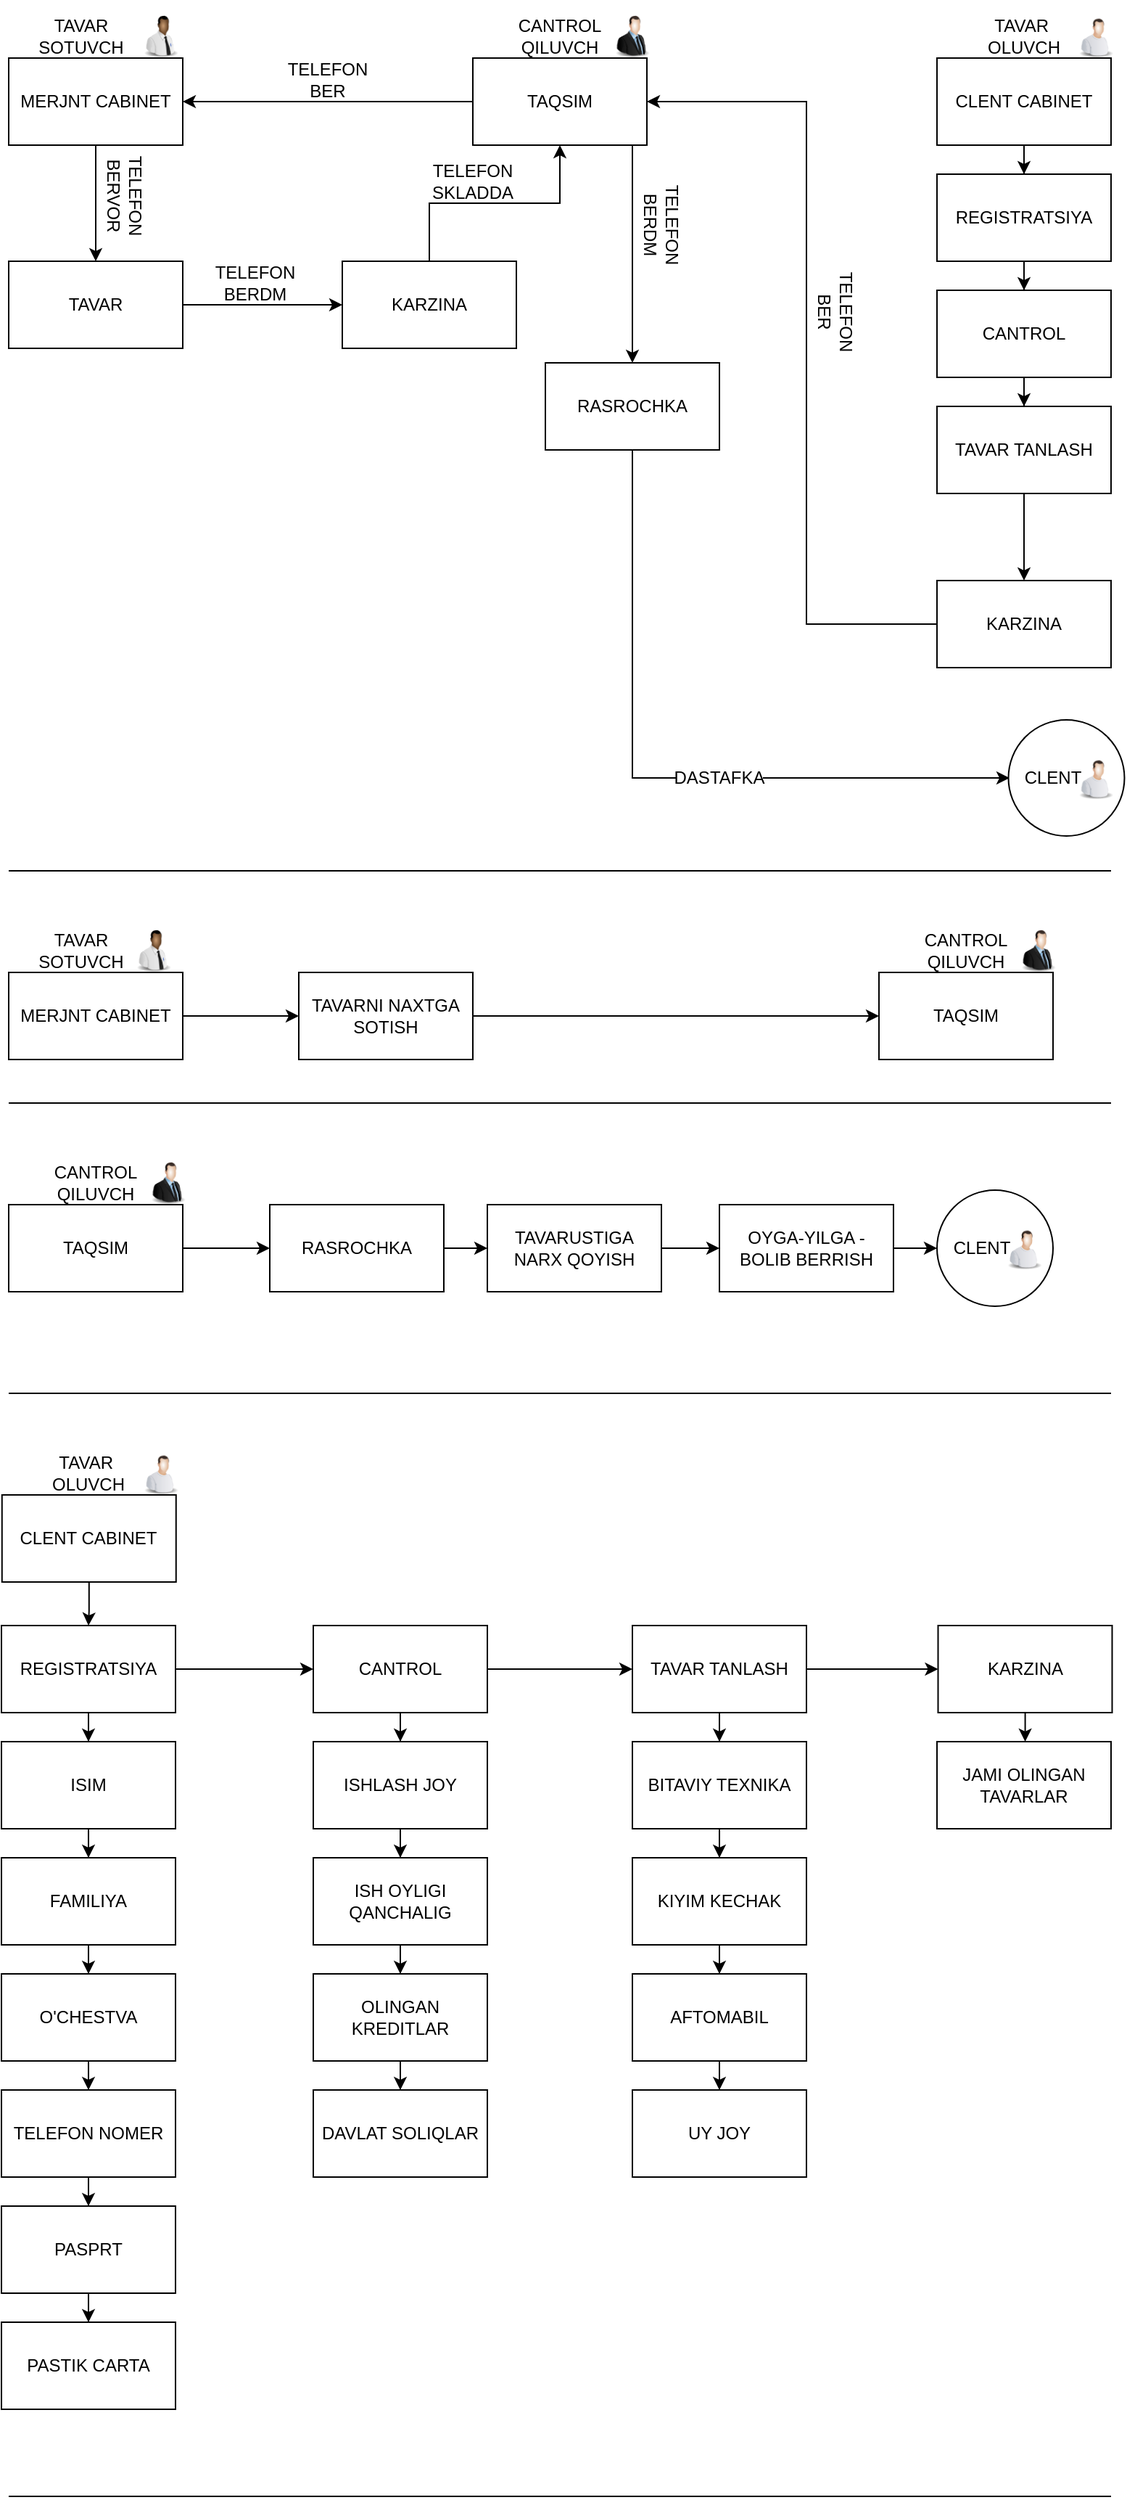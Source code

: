 <mxfile version="16.6.4" type="github">
  <diagram id="nv4LuyD0DYh1rWrDZi3e" name="Page-1">
    <mxGraphModel dx="1038" dy="539" grid="1" gridSize="10" guides="1" tooltips="1" connect="1" arrows="1" fold="1" page="1" pageScale="1" pageWidth="827" pageHeight="1169" math="0" shadow="0">
      <root>
        <mxCell id="0" />
        <mxCell id="1" parent="0" />
        <mxCell id="K5hyXtgFJHPS_Cu2W4zV-10" style="edgeStyle=orthogonalEdgeStyle;rounded=0;orthogonalLoop=1;jettySize=auto;html=1;entryX=0.5;entryY=0;entryDx=0;entryDy=0;" edge="1" parent="1" source="K5hyXtgFJHPS_Cu2W4zV-1" target="K5hyXtgFJHPS_Cu2W4zV-8">
          <mxGeometry relative="1" as="geometry" />
        </mxCell>
        <mxCell id="K5hyXtgFJHPS_Cu2W4zV-1" value="MERJNT CABINET" style="rounded=0;whiteSpace=wrap;html=1;" vertex="1" parent="1">
          <mxGeometry x="40" y="40" width="120" height="60" as="geometry" />
        </mxCell>
        <mxCell id="K5hyXtgFJHPS_Cu2W4zV-22" style="edgeStyle=orthogonalEdgeStyle;rounded=0;orthogonalLoop=1;jettySize=auto;html=1;entryX=0.5;entryY=0;entryDx=0;entryDy=0;" edge="1" parent="1" source="K5hyXtgFJHPS_Cu2W4zV-2" target="K5hyXtgFJHPS_Cu2W4zV-14">
          <mxGeometry relative="1" as="geometry" />
        </mxCell>
        <mxCell id="K5hyXtgFJHPS_Cu2W4zV-2" value="CLENT CABINET" style="rounded=0;whiteSpace=wrap;html=1;" vertex="1" parent="1">
          <mxGeometry x="680" y="40" width="120" height="60" as="geometry" />
        </mxCell>
        <mxCell id="K5hyXtgFJHPS_Cu2W4zV-29" style="edgeStyle=orthogonalEdgeStyle;rounded=0;orthogonalLoop=1;jettySize=auto;html=1;entryX=0.5;entryY=0;entryDx=0;entryDy=0;" edge="1" parent="1" source="K5hyXtgFJHPS_Cu2W4zV-3" target="K5hyXtgFJHPS_Cu2W4zV-28">
          <mxGeometry relative="1" as="geometry">
            <Array as="points">
              <mxPoint x="470" y="130" />
              <mxPoint x="470" y="130" />
            </Array>
          </mxGeometry>
        </mxCell>
        <mxCell id="K5hyXtgFJHPS_Cu2W4zV-31" style="edgeStyle=orthogonalEdgeStyle;rounded=0;orthogonalLoop=1;jettySize=auto;html=1;entryX=1;entryY=0.5;entryDx=0;entryDy=0;" edge="1" parent="1" source="K5hyXtgFJHPS_Cu2W4zV-3" target="K5hyXtgFJHPS_Cu2W4zV-1">
          <mxGeometry relative="1" as="geometry" />
        </mxCell>
        <mxCell id="K5hyXtgFJHPS_Cu2W4zV-3" value="TAQSIM" style="rounded=0;whiteSpace=wrap;html=1;" vertex="1" parent="1">
          <mxGeometry x="360" y="40" width="120" height="60" as="geometry" />
        </mxCell>
        <mxCell id="K5hyXtgFJHPS_Cu2W4zV-4" value="TAVAR SOTUVCH" style="text;html=1;strokeColor=none;fillColor=none;align=center;verticalAlign=middle;whiteSpace=wrap;rounded=0;" vertex="1" parent="1">
          <mxGeometry x="60" y="10" width="60" height="30" as="geometry" />
        </mxCell>
        <mxCell id="K5hyXtgFJHPS_Cu2W4zV-6" value="TAVAR&amp;nbsp; OLUVCH" style="text;html=1;strokeColor=none;fillColor=none;align=center;verticalAlign=middle;whiteSpace=wrap;rounded=0;" vertex="1" parent="1">
          <mxGeometry x="710" y="10" width="60" height="30" as="geometry" />
        </mxCell>
        <mxCell id="K5hyXtgFJHPS_Cu2W4zV-7" value="CANTROL QILUVCH" style="text;html=1;strokeColor=none;fillColor=none;align=center;verticalAlign=middle;whiteSpace=wrap;rounded=0;" vertex="1" parent="1">
          <mxGeometry x="390" y="10" width="60" height="30" as="geometry" />
        </mxCell>
        <mxCell id="K5hyXtgFJHPS_Cu2W4zV-12" style="edgeStyle=orthogonalEdgeStyle;rounded=0;orthogonalLoop=1;jettySize=auto;html=1;entryX=0;entryY=0.5;entryDx=0;entryDy=0;" edge="1" parent="1" source="K5hyXtgFJHPS_Cu2W4zV-8" target="K5hyXtgFJHPS_Cu2W4zV-11">
          <mxGeometry relative="1" as="geometry" />
        </mxCell>
        <mxCell id="K5hyXtgFJHPS_Cu2W4zV-8" value="TAVAR" style="rounded=0;whiteSpace=wrap;html=1;" vertex="1" parent="1">
          <mxGeometry x="40" y="180" width="120" height="60" as="geometry" />
        </mxCell>
        <mxCell id="K5hyXtgFJHPS_Cu2W4zV-13" style="edgeStyle=orthogonalEdgeStyle;rounded=0;orthogonalLoop=1;jettySize=auto;html=1;entryX=0.5;entryY=1;entryDx=0;entryDy=0;" edge="1" parent="1" source="K5hyXtgFJHPS_Cu2W4zV-11" target="K5hyXtgFJHPS_Cu2W4zV-3">
          <mxGeometry relative="1" as="geometry" />
        </mxCell>
        <mxCell id="K5hyXtgFJHPS_Cu2W4zV-11" value="KARZINA" style="rounded=0;whiteSpace=wrap;html=1;" vertex="1" parent="1">
          <mxGeometry x="270" y="180" width="120" height="60" as="geometry" />
        </mxCell>
        <mxCell id="K5hyXtgFJHPS_Cu2W4zV-17" value="" style="edgeStyle=orthogonalEdgeStyle;rounded=0;orthogonalLoop=1;jettySize=auto;html=1;" edge="1" parent="1" source="K5hyXtgFJHPS_Cu2W4zV-14" target="K5hyXtgFJHPS_Cu2W4zV-15">
          <mxGeometry relative="1" as="geometry" />
        </mxCell>
        <mxCell id="K5hyXtgFJHPS_Cu2W4zV-14" value="REGISTRATSIYA" style="rounded=0;whiteSpace=wrap;html=1;" vertex="1" parent="1">
          <mxGeometry x="680" y="120" width="120" height="60" as="geometry" />
        </mxCell>
        <mxCell id="K5hyXtgFJHPS_Cu2W4zV-19" value="" style="edgeStyle=orthogonalEdgeStyle;rounded=0;orthogonalLoop=1;jettySize=auto;html=1;" edge="1" parent="1" source="K5hyXtgFJHPS_Cu2W4zV-15" target="K5hyXtgFJHPS_Cu2W4zV-18">
          <mxGeometry relative="1" as="geometry" />
        </mxCell>
        <mxCell id="K5hyXtgFJHPS_Cu2W4zV-15" value="CANTROL" style="rounded=0;whiteSpace=wrap;html=1;" vertex="1" parent="1">
          <mxGeometry x="680" y="200" width="120" height="60" as="geometry" />
        </mxCell>
        <mxCell id="K5hyXtgFJHPS_Cu2W4zV-27" style="edgeStyle=orthogonalEdgeStyle;rounded=0;orthogonalLoop=1;jettySize=auto;html=1;entryX=0.5;entryY=0;entryDx=0;entryDy=0;" edge="1" parent="1" source="K5hyXtgFJHPS_Cu2W4zV-18" target="K5hyXtgFJHPS_Cu2W4zV-25">
          <mxGeometry relative="1" as="geometry" />
        </mxCell>
        <mxCell id="K5hyXtgFJHPS_Cu2W4zV-18" value="TAVAR TANLASH" style="rounded=0;whiteSpace=wrap;html=1;" vertex="1" parent="1">
          <mxGeometry x="680" y="280" width="120" height="60" as="geometry" />
        </mxCell>
        <mxCell id="K5hyXtgFJHPS_Cu2W4zV-30" style="edgeStyle=orthogonalEdgeStyle;rounded=0;orthogonalLoop=1;jettySize=auto;html=1;" edge="1" parent="1" source="K5hyXtgFJHPS_Cu2W4zV-25">
          <mxGeometry relative="1" as="geometry">
            <mxPoint x="480" y="70" as="targetPoint" />
            <Array as="points">
              <mxPoint x="590" y="430" />
              <mxPoint x="590" y="70" />
            </Array>
          </mxGeometry>
        </mxCell>
        <mxCell id="K5hyXtgFJHPS_Cu2W4zV-25" value="KARZINA" style="rounded=0;whiteSpace=wrap;html=1;" vertex="1" parent="1">
          <mxGeometry x="680" y="400" width="120" height="60" as="geometry" />
        </mxCell>
        <mxCell id="K5hyXtgFJHPS_Cu2W4zV-44" style="edgeStyle=orthogonalEdgeStyle;rounded=0;orthogonalLoop=1;jettySize=auto;html=1;entryX=0;entryY=0.5;entryDx=0;entryDy=0;startArrow=none;exitX=1;exitY=0.5;exitDx=0;exitDy=0;" edge="1" parent="1" source="K5hyXtgFJHPS_Cu2W4zV-45" target="K5hyXtgFJHPS_Cu2W4zV-42">
          <mxGeometry relative="1" as="geometry">
            <Array as="points">
              <mxPoint x="730" y="536" />
            </Array>
          </mxGeometry>
        </mxCell>
        <mxCell id="K5hyXtgFJHPS_Cu2W4zV-28" value="RASROCHKA" style="rounded=0;whiteSpace=wrap;html=1;" vertex="1" parent="1">
          <mxGeometry x="410" y="250" width="120" height="60" as="geometry" />
        </mxCell>
        <mxCell id="K5hyXtgFJHPS_Cu2W4zV-32" value="TELEFON BER" style="text;html=1;strokeColor=none;fillColor=none;align=center;verticalAlign=middle;whiteSpace=wrap;rounded=0;rotation=90;" vertex="1" parent="1">
          <mxGeometry x="580" y="200" width="60" height="30" as="geometry" />
        </mxCell>
        <mxCell id="K5hyXtgFJHPS_Cu2W4zV-33" value="TELEFON BER" style="text;html=1;strokeColor=none;fillColor=none;align=center;verticalAlign=middle;whiteSpace=wrap;rounded=0;" vertex="1" parent="1">
          <mxGeometry x="230" y="40" width="60" height="30" as="geometry" />
        </mxCell>
        <mxCell id="K5hyXtgFJHPS_Cu2W4zV-35" value="TELEFON BERVOR" style="text;html=1;strokeColor=none;fillColor=none;align=center;verticalAlign=middle;whiteSpace=wrap;rounded=0;rotation=90;" vertex="1" parent="1">
          <mxGeometry x="90" y="120" width="60" height="30" as="geometry" />
        </mxCell>
        <mxCell id="K5hyXtgFJHPS_Cu2W4zV-36" value="TELEFON BERDM" style="text;html=1;strokeColor=none;fillColor=none;align=center;verticalAlign=middle;whiteSpace=wrap;rounded=0;" vertex="1" parent="1">
          <mxGeometry x="180" y="180" width="60" height="30" as="geometry" />
        </mxCell>
        <mxCell id="K5hyXtgFJHPS_Cu2W4zV-37" value="TELEFON SKLADDA" style="text;html=1;strokeColor=none;fillColor=none;align=center;verticalAlign=middle;whiteSpace=wrap;rounded=0;" vertex="1" parent="1">
          <mxGeometry x="330" y="110" width="60" height="30" as="geometry" />
        </mxCell>
        <mxCell id="K5hyXtgFJHPS_Cu2W4zV-38" value="TELEFON BERDM" style="text;html=1;strokeColor=none;fillColor=none;align=center;verticalAlign=middle;whiteSpace=wrap;rounded=0;rotation=90;" vertex="1" parent="1">
          <mxGeometry x="460" y="140" width="60" height="30" as="geometry" />
        </mxCell>
        <mxCell id="K5hyXtgFJHPS_Cu2W4zV-40" value="" style="ellipse;whiteSpace=wrap;html=1;aspect=fixed;" vertex="1" parent="1">
          <mxGeometry x="729.25" y="496" width="80" height="80" as="geometry" />
        </mxCell>
        <mxCell id="K5hyXtgFJHPS_Cu2W4zV-42" value="CLENT" style="text;html=1;strokeColor=none;fillColor=none;align=center;verticalAlign=middle;whiteSpace=wrap;rounded=0;" vertex="1" parent="1">
          <mxGeometry x="730" y="521" width="60" height="30" as="geometry" />
        </mxCell>
        <mxCell id="K5hyXtgFJHPS_Cu2W4zV-45" value="DASTAFKA" style="text;html=1;strokeColor=none;fillColor=none;align=center;verticalAlign=middle;whiteSpace=wrap;rounded=0;" vertex="1" parent="1">
          <mxGeometry x="500" y="521" width="60" height="30" as="geometry" />
        </mxCell>
        <mxCell id="K5hyXtgFJHPS_Cu2W4zV-46" value="" style="edgeStyle=orthogonalEdgeStyle;rounded=0;orthogonalLoop=1;jettySize=auto;html=1;entryX=0;entryY=0.5;entryDx=0;entryDy=0;endArrow=none;" edge="1" parent="1" source="K5hyXtgFJHPS_Cu2W4zV-28" target="K5hyXtgFJHPS_Cu2W4zV-45">
          <mxGeometry relative="1" as="geometry">
            <mxPoint x="470" y="310" as="sourcePoint" />
            <mxPoint x="730" y="545" as="targetPoint" />
            <Array as="points" />
          </mxGeometry>
        </mxCell>
        <mxCell id="K5hyXtgFJHPS_Cu2W4zV-47" value="" style="image;html=1;image=img/lib/clip_art/people/Suit_Man_128x128.png" vertex="1" parent="1">
          <mxGeometry x="450" y="10" width="40" height="30" as="geometry" />
        </mxCell>
        <mxCell id="K5hyXtgFJHPS_Cu2W4zV-50" value="" style="image;html=1;image=img/lib/clip_art/people/Worker_Man_128x128.png" vertex="1" parent="1">
          <mxGeometry x="770" y="10" width="39.25" height="30" as="geometry" />
        </mxCell>
        <mxCell id="K5hyXtgFJHPS_Cu2W4zV-51" value="" style="image;html=1;image=img/lib/clip_art/people/Worker_Man_128x128.png" vertex="1" parent="1">
          <mxGeometry x="770" y="521" width="39.25" height="30" as="geometry" />
        </mxCell>
        <mxCell id="K5hyXtgFJHPS_Cu2W4zV-53" value="" style="endArrow=none;html=1;rounded=0;" edge="1" parent="1">
          <mxGeometry width="50" height="50" relative="1" as="geometry">
            <mxPoint x="40" y="600" as="sourcePoint" />
            <mxPoint x="800" y="600" as="targetPoint" />
          </mxGeometry>
        </mxCell>
        <mxCell id="K5hyXtgFJHPS_Cu2W4zV-70" value="" style="endArrow=none;html=1;rounded=0;" edge="1" parent="1">
          <mxGeometry width="50" height="50" relative="1" as="geometry">
            <mxPoint x="40" y="760" as="sourcePoint" />
            <mxPoint x="800" y="760" as="targetPoint" />
          </mxGeometry>
        </mxCell>
        <mxCell id="K5hyXtgFJHPS_Cu2W4zV-75" value="" style="edgeStyle=orthogonalEdgeStyle;rounded=0;orthogonalLoop=1;jettySize=auto;html=1;" edge="1" parent="1" source="K5hyXtgFJHPS_Cu2W4zV-71" target="K5hyXtgFJHPS_Cu2W4zV-74">
          <mxGeometry relative="1" as="geometry" />
        </mxCell>
        <mxCell id="K5hyXtgFJHPS_Cu2W4zV-71" value="MERJNT CABINET" style="rounded=0;whiteSpace=wrap;html=1;" vertex="1" parent="1">
          <mxGeometry x="40" y="670" width="120" height="60" as="geometry" />
        </mxCell>
        <mxCell id="K5hyXtgFJHPS_Cu2W4zV-72" value="TAVAR SOTUVCH" style="text;html=1;strokeColor=none;fillColor=none;align=center;verticalAlign=middle;whiteSpace=wrap;rounded=0;" vertex="1" parent="1">
          <mxGeometry x="60" y="640" width="60" height="30" as="geometry" />
        </mxCell>
        <mxCell id="K5hyXtgFJHPS_Cu2W4zV-79" style="edgeStyle=orthogonalEdgeStyle;rounded=0;orthogonalLoop=1;jettySize=auto;html=1;entryX=0;entryY=0.5;entryDx=0;entryDy=0;" edge="1" parent="1" source="K5hyXtgFJHPS_Cu2W4zV-74" target="K5hyXtgFJHPS_Cu2W4zV-76">
          <mxGeometry relative="1" as="geometry" />
        </mxCell>
        <mxCell id="K5hyXtgFJHPS_Cu2W4zV-74" value="TAVARNI NAXTGA SOTISH" style="rounded=0;whiteSpace=wrap;html=1;" vertex="1" parent="1">
          <mxGeometry x="240" y="670" width="120" height="60" as="geometry" />
        </mxCell>
        <mxCell id="K5hyXtgFJHPS_Cu2W4zV-76" value="TAQSIM" style="rounded=0;whiteSpace=wrap;html=1;" vertex="1" parent="1">
          <mxGeometry x="640" y="670" width="120" height="60" as="geometry" />
        </mxCell>
        <mxCell id="K5hyXtgFJHPS_Cu2W4zV-77" value="CANTROL QILUVCH" style="text;html=1;strokeColor=none;fillColor=none;align=center;verticalAlign=middle;whiteSpace=wrap;rounded=0;" vertex="1" parent="1">
          <mxGeometry x="670" y="640" width="60" height="30" as="geometry" />
        </mxCell>
        <mxCell id="K5hyXtgFJHPS_Cu2W4zV-78" value="" style="image;html=1;image=img/lib/clip_art/people/Suit_Man_128x128.png" vertex="1" parent="1">
          <mxGeometry x="730" y="640" width="40" height="30" as="geometry" />
        </mxCell>
        <mxCell id="K5hyXtgFJHPS_Cu2W4zV-80" value="" style="image;html=1;image=img/lib/clip_art/people/Tech_Man_Black_128x128.png" vertex="1" parent="1">
          <mxGeometry x="125" y="630" width="30" height="50" as="geometry" />
        </mxCell>
        <mxCell id="K5hyXtgFJHPS_Cu2W4zV-81" value="" style="image;html=1;image=img/lib/clip_art/people/Tech_Man_Black_128x128.png" vertex="1" parent="1">
          <mxGeometry x="130" width="30" height="50" as="geometry" />
        </mxCell>
        <mxCell id="K5hyXtgFJHPS_Cu2W4zV-82" value="" style="endArrow=none;html=1;rounded=0;" edge="1" parent="1">
          <mxGeometry width="50" height="50" relative="1" as="geometry">
            <mxPoint x="40" y="960" as="sourcePoint" />
            <mxPoint x="800" y="960" as="targetPoint" />
          </mxGeometry>
        </mxCell>
        <mxCell id="K5hyXtgFJHPS_Cu2W4zV-87" value="" style="edgeStyle=orthogonalEdgeStyle;rounded=0;orthogonalLoop=1;jettySize=auto;html=1;" edge="1" parent="1" source="K5hyXtgFJHPS_Cu2W4zV-83" target="K5hyXtgFJHPS_Cu2W4zV-86">
          <mxGeometry relative="1" as="geometry" />
        </mxCell>
        <mxCell id="K5hyXtgFJHPS_Cu2W4zV-83" value="CLENT CABINET" style="rounded=0;whiteSpace=wrap;html=1;" vertex="1" parent="1">
          <mxGeometry x="35.38" y="1030" width="120" height="60" as="geometry" />
        </mxCell>
        <mxCell id="K5hyXtgFJHPS_Cu2W4zV-84" value="TAVAR&amp;nbsp; OLUVCH" style="text;html=1;strokeColor=none;fillColor=none;align=center;verticalAlign=middle;whiteSpace=wrap;rounded=0;" vertex="1" parent="1">
          <mxGeometry x="65.38" y="1000" width="60" height="30" as="geometry" />
        </mxCell>
        <mxCell id="K5hyXtgFJHPS_Cu2W4zV-85" value="" style="image;html=1;image=img/lib/clip_art/people/Worker_Man_128x128.png" vertex="1" parent="1">
          <mxGeometry x="125.38" y="1000" width="39.25" height="30" as="geometry" />
        </mxCell>
        <mxCell id="K5hyXtgFJHPS_Cu2W4zV-94" value="" style="edgeStyle=orthogonalEdgeStyle;rounded=0;orthogonalLoop=1;jettySize=auto;html=1;" edge="1" parent="1" source="K5hyXtgFJHPS_Cu2W4zV-86" target="K5hyXtgFJHPS_Cu2W4zV-93">
          <mxGeometry relative="1" as="geometry" />
        </mxCell>
        <mxCell id="K5hyXtgFJHPS_Cu2W4zV-101" value="" style="edgeStyle=orthogonalEdgeStyle;rounded=0;orthogonalLoop=1;jettySize=auto;html=1;" edge="1" parent="1" source="K5hyXtgFJHPS_Cu2W4zV-86" target="K5hyXtgFJHPS_Cu2W4zV-100">
          <mxGeometry relative="1" as="geometry" />
        </mxCell>
        <mxCell id="K5hyXtgFJHPS_Cu2W4zV-86" value="REGISTRATSIYA" style="whiteSpace=wrap;html=1;rounded=0;" vertex="1" parent="1">
          <mxGeometry x="35" y="1120" width="120" height="60" as="geometry" />
        </mxCell>
        <mxCell id="K5hyXtgFJHPS_Cu2W4zV-97" style="edgeStyle=orthogonalEdgeStyle;rounded=0;orthogonalLoop=1;jettySize=auto;html=1;entryX=0;entryY=0.5;entryDx=0;entryDy=0;" edge="1" parent="1" source="K5hyXtgFJHPS_Cu2W4zV-93" target="K5hyXtgFJHPS_Cu2W4zV-95">
          <mxGeometry relative="1" as="geometry" />
        </mxCell>
        <mxCell id="K5hyXtgFJHPS_Cu2W4zV-115" value="" style="edgeStyle=orthogonalEdgeStyle;rounded=0;orthogonalLoop=1;jettySize=auto;html=1;" edge="1" parent="1" source="K5hyXtgFJHPS_Cu2W4zV-93" target="K5hyXtgFJHPS_Cu2W4zV-114">
          <mxGeometry relative="1" as="geometry" />
        </mxCell>
        <mxCell id="K5hyXtgFJHPS_Cu2W4zV-93" value="CANTROL" style="whiteSpace=wrap;html=1;rounded=0;" vertex="1" parent="1">
          <mxGeometry x="250" y="1120" width="120" height="60" as="geometry" />
        </mxCell>
        <mxCell id="K5hyXtgFJHPS_Cu2W4zV-98" style="edgeStyle=orthogonalEdgeStyle;rounded=0;orthogonalLoop=1;jettySize=auto;html=1;entryX=0;entryY=0.5;entryDx=0;entryDy=0;" edge="1" parent="1" source="K5hyXtgFJHPS_Cu2W4zV-95" target="K5hyXtgFJHPS_Cu2W4zV-96">
          <mxGeometry relative="1" as="geometry" />
        </mxCell>
        <mxCell id="K5hyXtgFJHPS_Cu2W4zV-123" value="" style="edgeStyle=orthogonalEdgeStyle;rounded=0;orthogonalLoop=1;jettySize=auto;html=1;" edge="1" parent="1" source="K5hyXtgFJHPS_Cu2W4zV-95" target="K5hyXtgFJHPS_Cu2W4zV-122">
          <mxGeometry relative="1" as="geometry" />
        </mxCell>
        <mxCell id="K5hyXtgFJHPS_Cu2W4zV-95" value="TAVAR TANLASH" style="rounded=0;whiteSpace=wrap;html=1;" vertex="1" parent="1">
          <mxGeometry x="470" y="1120" width="120" height="60" as="geometry" />
        </mxCell>
        <mxCell id="K5hyXtgFJHPS_Cu2W4zV-131" value="" style="edgeStyle=orthogonalEdgeStyle;rounded=0;orthogonalLoop=1;jettySize=auto;html=1;" edge="1" parent="1" source="K5hyXtgFJHPS_Cu2W4zV-96" target="K5hyXtgFJHPS_Cu2W4zV-130">
          <mxGeometry relative="1" as="geometry" />
        </mxCell>
        <mxCell id="K5hyXtgFJHPS_Cu2W4zV-96" value="KARZINA" style="rounded=0;whiteSpace=wrap;html=1;" vertex="1" parent="1">
          <mxGeometry x="680.75" y="1120" width="120" height="60" as="geometry" />
        </mxCell>
        <mxCell id="K5hyXtgFJHPS_Cu2W4zV-103" value="" style="edgeStyle=orthogonalEdgeStyle;rounded=0;orthogonalLoop=1;jettySize=auto;html=1;" edge="1" parent="1" source="K5hyXtgFJHPS_Cu2W4zV-100" target="K5hyXtgFJHPS_Cu2W4zV-102">
          <mxGeometry relative="1" as="geometry" />
        </mxCell>
        <mxCell id="K5hyXtgFJHPS_Cu2W4zV-100" value="ISIM" style="whiteSpace=wrap;html=1;rounded=0;" vertex="1" parent="1">
          <mxGeometry x="35" y="1200" width="120" height="60" as="geometry" />
        </mxCell>
        <mxCell id="K5hyXtgFJHPS_Cu2W4zV-105" value="" style="edgeStyle=orthogonalEdgeStyle;rounded=0;orthogonalLoop=1;jettySize=auto;html=1;" edge="1" parent="1" source="K5hyXtgFJHPS_Cu2W4zV-102" target="K5hyXtgFJHPS_Cu2W4zV-104">
          <mxGeometry relative="1" as="geometry" />
        </mxCell>
        <mxCell id="K5hyXtgFJHPS_Cu2W4zV-102" value="FAMILIYA" style="whiteSpace=wrap;html=1;rounded=0;" vertex="1" parent="1">
          <mxGeometry x="35.0" y="1280" width="120" height="60" as="geometry" />
        </mxCell>
        <mxCell id="K5hyXtgFJHPS_Cu2W4zV-111" value="" style="edgeStyle=orthogonalEdgeStyle;rounded=0;orthogonalLoop=1;jettySize=auto;html=1;" edge="1" parent="1" source="K5hyXtgFJHPS_Cu2W4zV-104" target="K5hyXtgFJHPS_Cu2W4zV-110">
          <mxGeometry relative="1" as="geometry" />
        </mxCell>
        <mxCell id="K5hyXtgFJHPS_Cu2W4zV-104" value="O&#39;CHESTVA" style="whiteSpace=wrap;html=1;rounded=0;" vertex="1" parent="1">
          <mxGeometry x="35" y="1360" width="120" height="60" as="geometry" />
        </mxCell>
        <mxCell id="K5hyXtgFJHPS_Cu2W4zV-109" value="" style="edgeStyle=orthogonalEdgeStyle;rounded=0;orthogonalLoop=1;jettySize=auto;html=1;" edge="1" parent="1" source="K5hyXtgFJHPS_Cu2W4zV-106" target="K5hyXtgFJHPS_Cu2W4zV-108">
          <mxGeometry relative="1" as="geometry" />
        </mxCell>
        <mxCell id="K5hyXtgFJHPS_Cu2W4zV-106" value="PASPRT" style="whiteSpace=wrap;html=1;rounded=0;" vertex="1" parent="1">
          <mxGeometry x="35" y="1520" width="120" height="60" as="geometry" />
        </mxCell>
        <mxCell id="K5hyXtgFJHPS_Cu2W4zV-108" value="PASTIK CARTA" style="whiteSpace=wrap;html=1;rounded=0;" vertex="1" parent="1">
          <mxGeometry x="35" y="1600" width="120" height="60" as="geometry" />
        </mxCell>
        <mxCell id="K5hyXtgFJHPS_Cu2W4zV-113" style="edgeStyle=orthogonalEdgeStyle;rounded=0;orthogonalLoop=1;jettySize=auto;html=1;entryX=0.5;entryY=0;entryDx=0;entryDy=0;" edge="1" parent="1" source="K5hyXtgFJHPS_Cu2W4zV-110" target="K5hyXtgFJHPS_Cu2W4zV-106">
          <mxGeometry relative="1" as="geometry" />
        </mxCell>
        <mxCell id="K5hyXtgFJHPS_Cu2W4zV-110" value="TELEFON NOMER" style="whiteSpace=wrap;html=1;rounded=0;" vertex="1" parent="1">
          <mxGeometry x="35" y="1440" width="120" height="60" as="geometry" />
        </mxCell>
        <mxCell id="K5hyXtgFJHPS_Cu2W4zV-117" value="" style="edgeStyle=orthogonalEdgeStyle;rounded=0;orthogonalLoop=1;jettySize=auto;html=1;" edge="1" parent="1" source="K5hyXtgFJHPS_Cu2W4zV-114" target="K5hyXtgFJHPS_Cu2W4zV-116">
          <mxGeometry relative="1" as="geometry" />
        </mxCell>
        <mxCell id="K5hyXtgFJHPS_Cu2W4zV-114" value="ISHLASH JOY" style="whiteSpace=wrap;html=1;rounded=0;" vertex="1" parent="1">
          <mxGeometry x="250" y="1200" width="120" height="60" as="geometry" />
        </mxCell>
        <mxCell id="K5hyXtgFJHPS_Cu2W4zV-119" value="" style="edgeStyle=orthogonalEdgeStyle;rounded=0;orthogonalLoop=1;jettySize=auto;html=1;" edge="1" parent="1" source="K5hyXtgFJHPS_Cu2W4zV-116" target="K5hyXtgFJHPS_Cu2W4zV-118">
          <mxGeometry relative="1" as="geometry" />
        </mxCell>
        <mxCell id="K5hyXtgFJHPS_Cu2W4zV-116" value="ISH OYLIGI QANCHALIG" style="whiteSpace=wrap;html=1;rounded=0;" vertex="1" parent="1">
          <mxGeometry x="250" y="1280" width="120" height="60" as="geometry" />
        </mxCell>
        <mxCell id="K5hyXtgFJHPS_Cu2W4zV-121" value="" style="edgeStyle=orthogonalEdgeStyle;rounded=0;orthogonalLoop=1;jettySize=auto;html=1;" edge="1" parent="1" source="K5hyXtgFJHPS_Cu2W4zV-118" target="K5hyXtgFJHPS_Cu2W4zV-120">
          <mxGeometry relative="1" as="geometry" />
        </mxCell>
        <mxCell id="K5hyXtgFJHPS_Cu2W4zV-118" value="OLINGAN KREDITLAR" style="whiteSpace=wrap;html=1;rounded=0;" vertex="1" parent="1">
          <mxGeometry x="250" y="1360" width="120" height="60" as="geometry" />
        </mxCell>
        <mxCell id="K5hyXtgFJHPS_Cu2W4zV-120" value="DAVLAT SOLIQLAR" style="whiteSpace=wrap;html=1;rounded=0;" vertex="1" parent="1">
          <mxGeometry x="250" y="1440" width="120" height="60" as="geometry" />
        </mxCell>
        <mxCell id="K5hyXtgFJHPS_Cu2W4zV-125" value="" style="edgeStyle=orthogonalEdgeStyle;rounded=0;orthogonalLoop=1;jettySize=auto;html=1;" edge="1" parent="1" source="K5hyXtgFJHPS_Cu2W4zV-122" target="K5hyXtgFJHPS_Cu2W4zV-124">
          <mxGeometry relative="1" as="geometry" />
        </mxCell>
        <mxCell id="K5hyXtgFJHPS_Cu2W4zV-122" value="BITAVIY TEXNIKA" style="whiteSpace=wrap;html=1;rounded=0;" vertex="1" parent="1">
          <mxGeometry x="470" y="1200" width="120" height="60" as="geometry" />
        </mxCell>
        <mxCell id="K5hyXtgFJHPS_Cu2W4zV-127" value="" style="edgeStyle=orthogonalEdgeStyle;rounded=0;orthogonalLoop=1;jettySize=auto;html=1;" edge="1" parent="1" source="K5hyXtgFJHPS_Cu2W4zV-124" target="K5hyXtgFJHPS_Cu2W4zV-126">
          <mxGeometry relative="1" as="geometry" />
        </mxCell>
        <mxCell id="K5hyXtgFJHPS_Cu2W4zV-124" value="KIYIM KECHAK" style="whiteSpace=wrap;html=1;rounded=0;" vertex="1" parent="1">
          <mxGeometry x="470" y="1280" width="120" height="60" as="geometry" />
        </mxCell>
        <mxCell id="K5hyXtgFJHPS_Cu2W4zV-129" value="" style="edgeStyle=orthogonalEdgeStyle;rounded=0;orthogonalLoop=1;jettySize=auto;html=1;" edge="1" parent="1" source="K5hyXtgFJHPS_Cu2W4zV-126" target="K5hyXtgFJHPS_Cu2W4zV-128">
          <mxGeometry relative="1" as="geometry" />
        </mxCell>
        <mxCell id="K5hyXtgFJHPS_Cu2W4zV-126" value="AFTOMABIL" style="whiteSpace=wrap;html=1;rounded=0;" vertex="1" parent="1">
          <mxGeometry x="470" y="1360" width="120" height="60" as="geometry" />
        </mxCell>
        <mxCell id="K5hyXtgFJHPS_Cu2W4zV-128" value="UY JOY" style="whiteSpace=wrap;html=1;rounded=0;" vertex="1" parent="1">
          <mxGeometry x="470" y="1440" width="120" height="60" as="geometry" />
        </mxCell>
        <mxCell id="K5hyXtgFJHPS_Cu2W4zV-130" value="JAMI OLINGAN TAVARLAR" style="whiteSpace=wrap;html=1;rounded=0;" vertex="1" parent="1">
          <mxGeometry x="680" y="1200" width="120" height="60" as="geometry" />
        </mxCell>
        <mxCell id="K5hyXtgFJHPS_Cu2W4zV-132" value="" style="endArrow=none;html=1;rounded=0;" edge="1" parent="1">
          <mxGeometry width="50" height="50" relative="1" as="geometry">
            <mxPoint x="40" y="1720" as="sourcePoint" />
            <mxPoint x="800" y="1720" as="targetPoint" />
          </mxGeometry>
        </mxCell>
        <mxCell id="K5hyXtgFJHPS_Cu2W4zV-133" style="edgeStyle=orthogonalEdgeStyle;rounded=0;orthogonalLoop=1;jettySize=auto;html=1;entryX=0;entryY=0.5;entryDx=0;entryDy=0;startArrow=none;" edge="1" parent="1" source="K5hyXtgFJHPS_Cu2W4zV-139" target="K5hyXtgFJHPS_Cu2W4zV-137">
          <mxGeometry relative="1" as="geometry" />
        </mxCell>
        <mxCell id="K5hyXtgFJHPS_Cu2W4zV-134" style="edgeStyle=orthogonalEdgeStyle;rounded=0;orthogonalLoop=1;jettySize=auto;html=1;entryX=0;entryY=0.5;entryDx=0;entryDy=0;" edge="1" parent="1" source="K5hyXtgFJHPS_Cu2W4zV-135" target="K5hyXtgFJHPS_Cu2W4zV-139">
          <mxGeometry relative="1" as="geometry" />
        </mxCell>
        <mxCell id="K5hyXtgFJHPS_Cu2W4zV-135" value="RASROCHKA" style="rounded=0;whiteSpace=wrap;html=1;" vertex="1" parent="1">
          <mxGeometry x="220" y="830" width="120" height="60" as="geometry" />
        </mxCell>
        <mxCell id="K5hyXtgFJHPS_Cu2W4zV-136" value="" style="edgeStyle=orthogonalEdgeStyle;rounded=0;orthogonalLoop=1;jettySize=auto;html=1;" edge="1" parent="1" source="K5hyXtgFJHPS_Cu2W4zV-137">
          <mxGeometry relative="1" as="geometry">
            <mxPoint x="680" y="860" as="targetPoint" />
          </mxGeometry>
        </mxCell>
        <mxCell id="K5hyXtgFJHPS_Cu2W4zV-137" value="OYGA-YILGA - BOLIB BERRISH" style="rounded=0;whiteSpace=wrap;html=1;" vertex="1" parent="1">
          <mxGeometry x="530" y="830" width="120" height="60" as="geometry" />
        </mxCell>
        <mxCell id="K5hyXtgFJHPS_Cu2W4zV-138" style="edgeStyle=orthogonalEdgeStyle;rounded=0;orthogonalLoop=1;jettySize=auto;html=1;exitX=0.5;exitY=1;exitDx=0;exitDy=0;" edge="1" parent="1" source="K5hyXtgFJHPS_Cu2W4zV-139" target="K5hyXtgFJHPS_Cu2W4zV-139">
          <mxGeometry relative="1" as="geometry" />
        </mxCell>
        <mxCell id="K5hyXtgFJHPS_Cu2W4zV-139" value="TAVARUSTIGA NARX QOYISH" style="rounded=0;whiteSpace=wrap;html=1;" vertex="1" parent="1">
          <mxGeometry x="370" y="830" width="120" height="60" as="geometry" />
        </mxCell>
        <mxCell id="K5hyXtgFJHPS_Cu2W4zV-140" value="" style="ellipse;whiteSpace=wrap;html=1;aspect=fixed;" vertex="1" parent="1">
          <mxGeometry x="680" y="820" width="80" height="80" as="geometry" />
        </mxCell>
        <mxCell id="K5hyXtgFJHPS_Cu2W4zV-141" value="CLENT" style="text;html=1;strokeColor=none;fillColor=none;align=center;verticalAlign=middle;whiteSpace=wrap;rounded=0;" vertex="1" parent="1">
          <mxGeometry x="680.75" y="845" width="60" height="30" as="geometry" />
        </mxCell>
        <mxCell id="K5hyXtgFJHPS_Cu2W4zV-142" value="" style="image;html=1;image=img/lib/clip_art/people/Worker_Man_128x128.png" vertex="1" parent="1">
          <mxGeometry x="720.75" y="845" width="39.25" height="30" as="geometry" />
        </mxCell>
        <mxCell id="K5hyXtgFJHPS_Cu2W4zV-143" style="edgeStyle=orthogonalEdgeStyle;rounded=0;orthogonalLoop=1;jettySize=auto;html=1;entryX=0;entryY=0.5;entryDx=0;entryDy=0;" edge="1" parent="1" source="K5hyXtgFJHPS_Cu2W4zV-144" target="K5hyXtgFJHPS_Cu2W4zV-135">
          <mxGeometry relative="1" as="geometry" />
        </mxCell>
        <mxCell id="K5hyXtgFJHPS_Cu2W4zV-144" value="TAQSIM" style="rounded=0;whiteSpace=wrap;html=1;" vertex="1" parent="1">
          <mxGeometry x="40" y="830" width="120" height="60" as="geometry" />
        </mxCell>
        <mxCell id="K5hyXtgFJHPS_Cu2W4zV-145" value="CANTROL QILUVCH" style="text;html=1;strokeColor=none;fillColor=none;align=center;verticalAlign=middle;whiteSpace=wrap;rounded=0;" vertex="1" parent="1">
          <mxGeometry x="70" y="800" width="60" height="30" as="geometry" />
        </mxCell>
        <mxCell id="K5hyXtgFJHPS_Cu2W4zV-146" value="" style="image;html=1;image=img/lib/clip_art/people/Suit_Man_128x128.png" vertex="1" parent="1">
          <mxGeometry x="130" y="800" width="40" height="30" as="geometry" />
        </mxCell>
      </root>
    </mxGraphModel>
  </diagram>
</mxfile>
